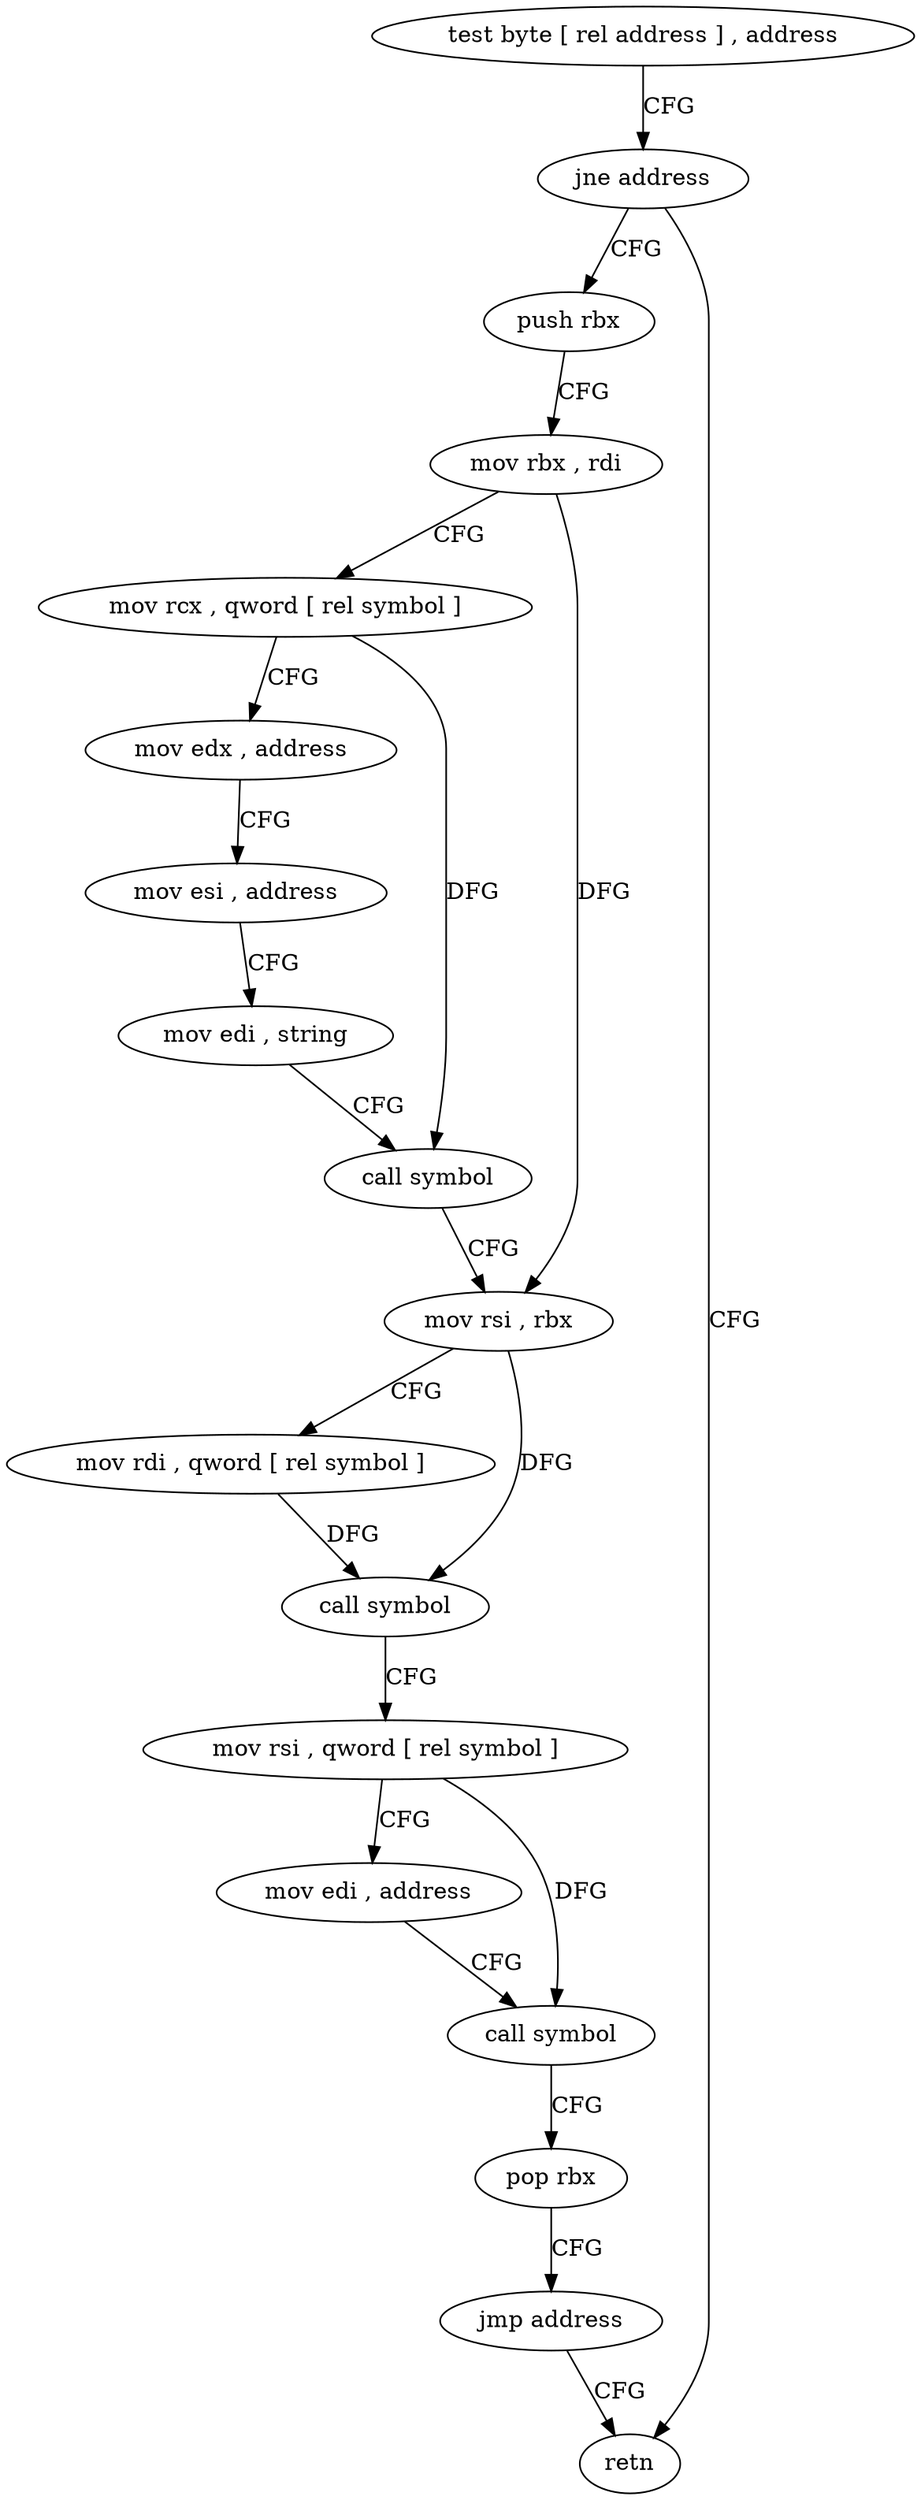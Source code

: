 digraph "func" {
"4217335" [label = "test byte [ rel address ] , address" ]
"4217342" [label = "jne address" ]
"4217346" [label = "push rbx" ]
"4217344" [label = "retn" ]
"4217347" [label = "mov rbx , rdi" ]
"4217350" [label = "mov rcx , qword [ rel symbol ]" ]
"4217357" [label = "mov edx , address" ]
"4217362" [label = "mov esi , address" ]
"4217367" [label = "mov edi , string" ]
"4217372" [label = "call symbol" ]
"4217377" [label = "mov rsi , rbx" ]
"4217380" [label = "mov rdi , qword [ rel symbol ]" ]
"4217387" [label = "call symbol" ]
"4217392" [label = "mov rsi , qword [ rel symbol ]" ]
"4217399" [label = "mov edi , address" ]
"4217404" [label = "call symbol" ]
"4217409" [label = "pop rbx" ]
"4217410" [label = "jmp address" ]
"4217335" -> "4217342" [ label = "CFG" ]
"4217342" -> "4217346" [ label = "CFG" ]
"4217342" -> "4217344" [ label = "CFG" ]
"4217346" -> "4217347" [ label = "CFG" ]
"4217347" -> "4217350" [ label = "CFG" ]
"4217347" -> "4217377" [ label = "DFG" ]
"4217350" -> "4217357" [ label = "CFG" ]
"4217350" -> "4217372" [ label = "DFG" ]
"4217357" -> "4217362" [ label = "CFG" ]
"4217362" -> "4217367" [ label = "CFG" ]
"4217367" -> "4217372" [ label = "CFG" ]
"4217372" -> "4217377" [ label = "CFG" ]
"4217377" -> "4217380" [ label = "CFG" ]
"4217377" -> "4217387" [ label = "DFG" ]
"4217380" -> "4217387" [ label = "DFG" ]
"4217387" -> "4217392" [ label = "CFG" ]
"4217392" -> "4217399" [ label = "CFG" ]
"4217392" -> "4217404" [ label = "DFG" ]
"4217399" -> "4217404" [ label = "CFG" ]
"4217404" -> "4217409" [ label = "CFG" ]
"4217409" -> "4217410" [ label = "CFG" ]
"4217410" -> "4217344" [ label = "CFG" ]
}

